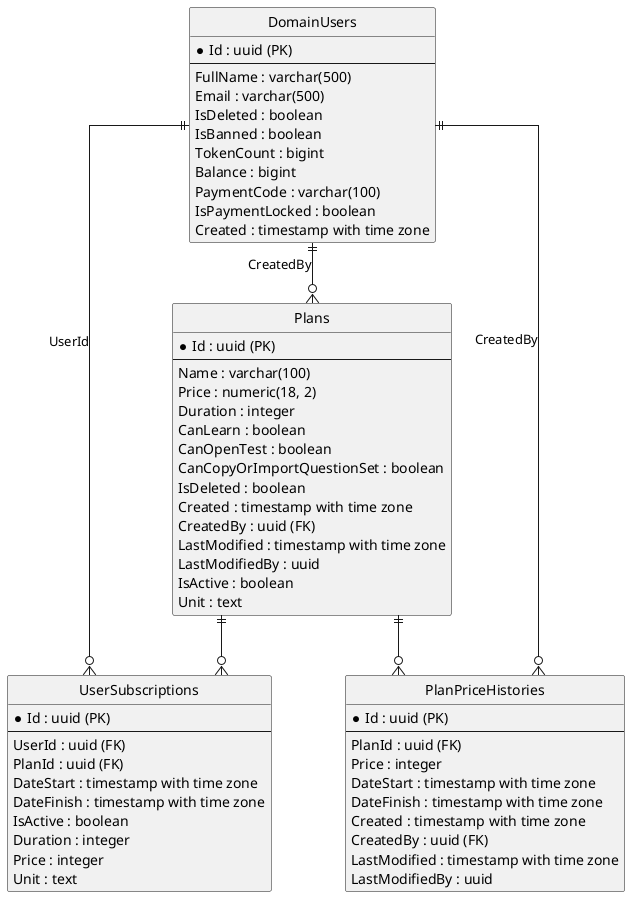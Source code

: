 @startuml

' hide the spot
hide circle

' avoid problems with angled crows feet
skinparam linetype ortho

entity "DomainUsers" {
  *Id : uuid (PK)
  --
  FullName : varchar(500)
  Email : varchar(500)
  IsDeleted : boolean
  IsBanned : boolean
  TokenCount : bigint
  Balance : bigint
  PaymentCode : varchar(100)
  IsPaymentLocked : boolean
  Created : timestamp with time zone
}

entity "Plans" {
  *Id : uuid (PK)
  --
  Name : varchar(100)
  Price : numeric(18, 2)
  Duration : integer
  CanLearn : boolean
  CanOpenTest : boolean
  CanCopyOrImportQuestionSet : boolean
  IsDeleted : boolean
  Created : timestamp with time zone
  CreatedBy : uuid (FK)
  LastModified : timestamp with time zone
  LastModifiedBy : uuid
  IsActive : boolean
  Unit : text
}

entity "UserSubscriptions" {
  *Id : uuid (PK)
  --
  UserId : uuid (FK)
  PlanId : uuid (FK)
  DateStart : timestamp with time zone
  DateFinish : timestamp with time zone
  IsActive : boolean
  Duration : integer
  Price : integer
  Unit : text
}

entity "PlanPriceHistories" {
  *Id : uuid (PK)
  --
  PlanId : uuid (FK)
  Price : integer
  DateStart : timestamp with time zone
  DateFinish : timestamp with time zone
  Created : timestamp with time zone
  CreatedBy : uuid (FK)
  LastModified : timestamp with time zone
  LastModifiedBy : uuid
}

"DomainUsers" ||--o{ "Plans" : CreatedBy
"DomainUsers" ||--o{ "UserSubscriptions" : UserId
"DomainUsers" ||--o{ "PlanPriceHistories" : CreatedBy

"Plans" ||--o{ "UserSubscriptions"
"Plans" ||--o{ "PlanPriceHistories"

@enduml